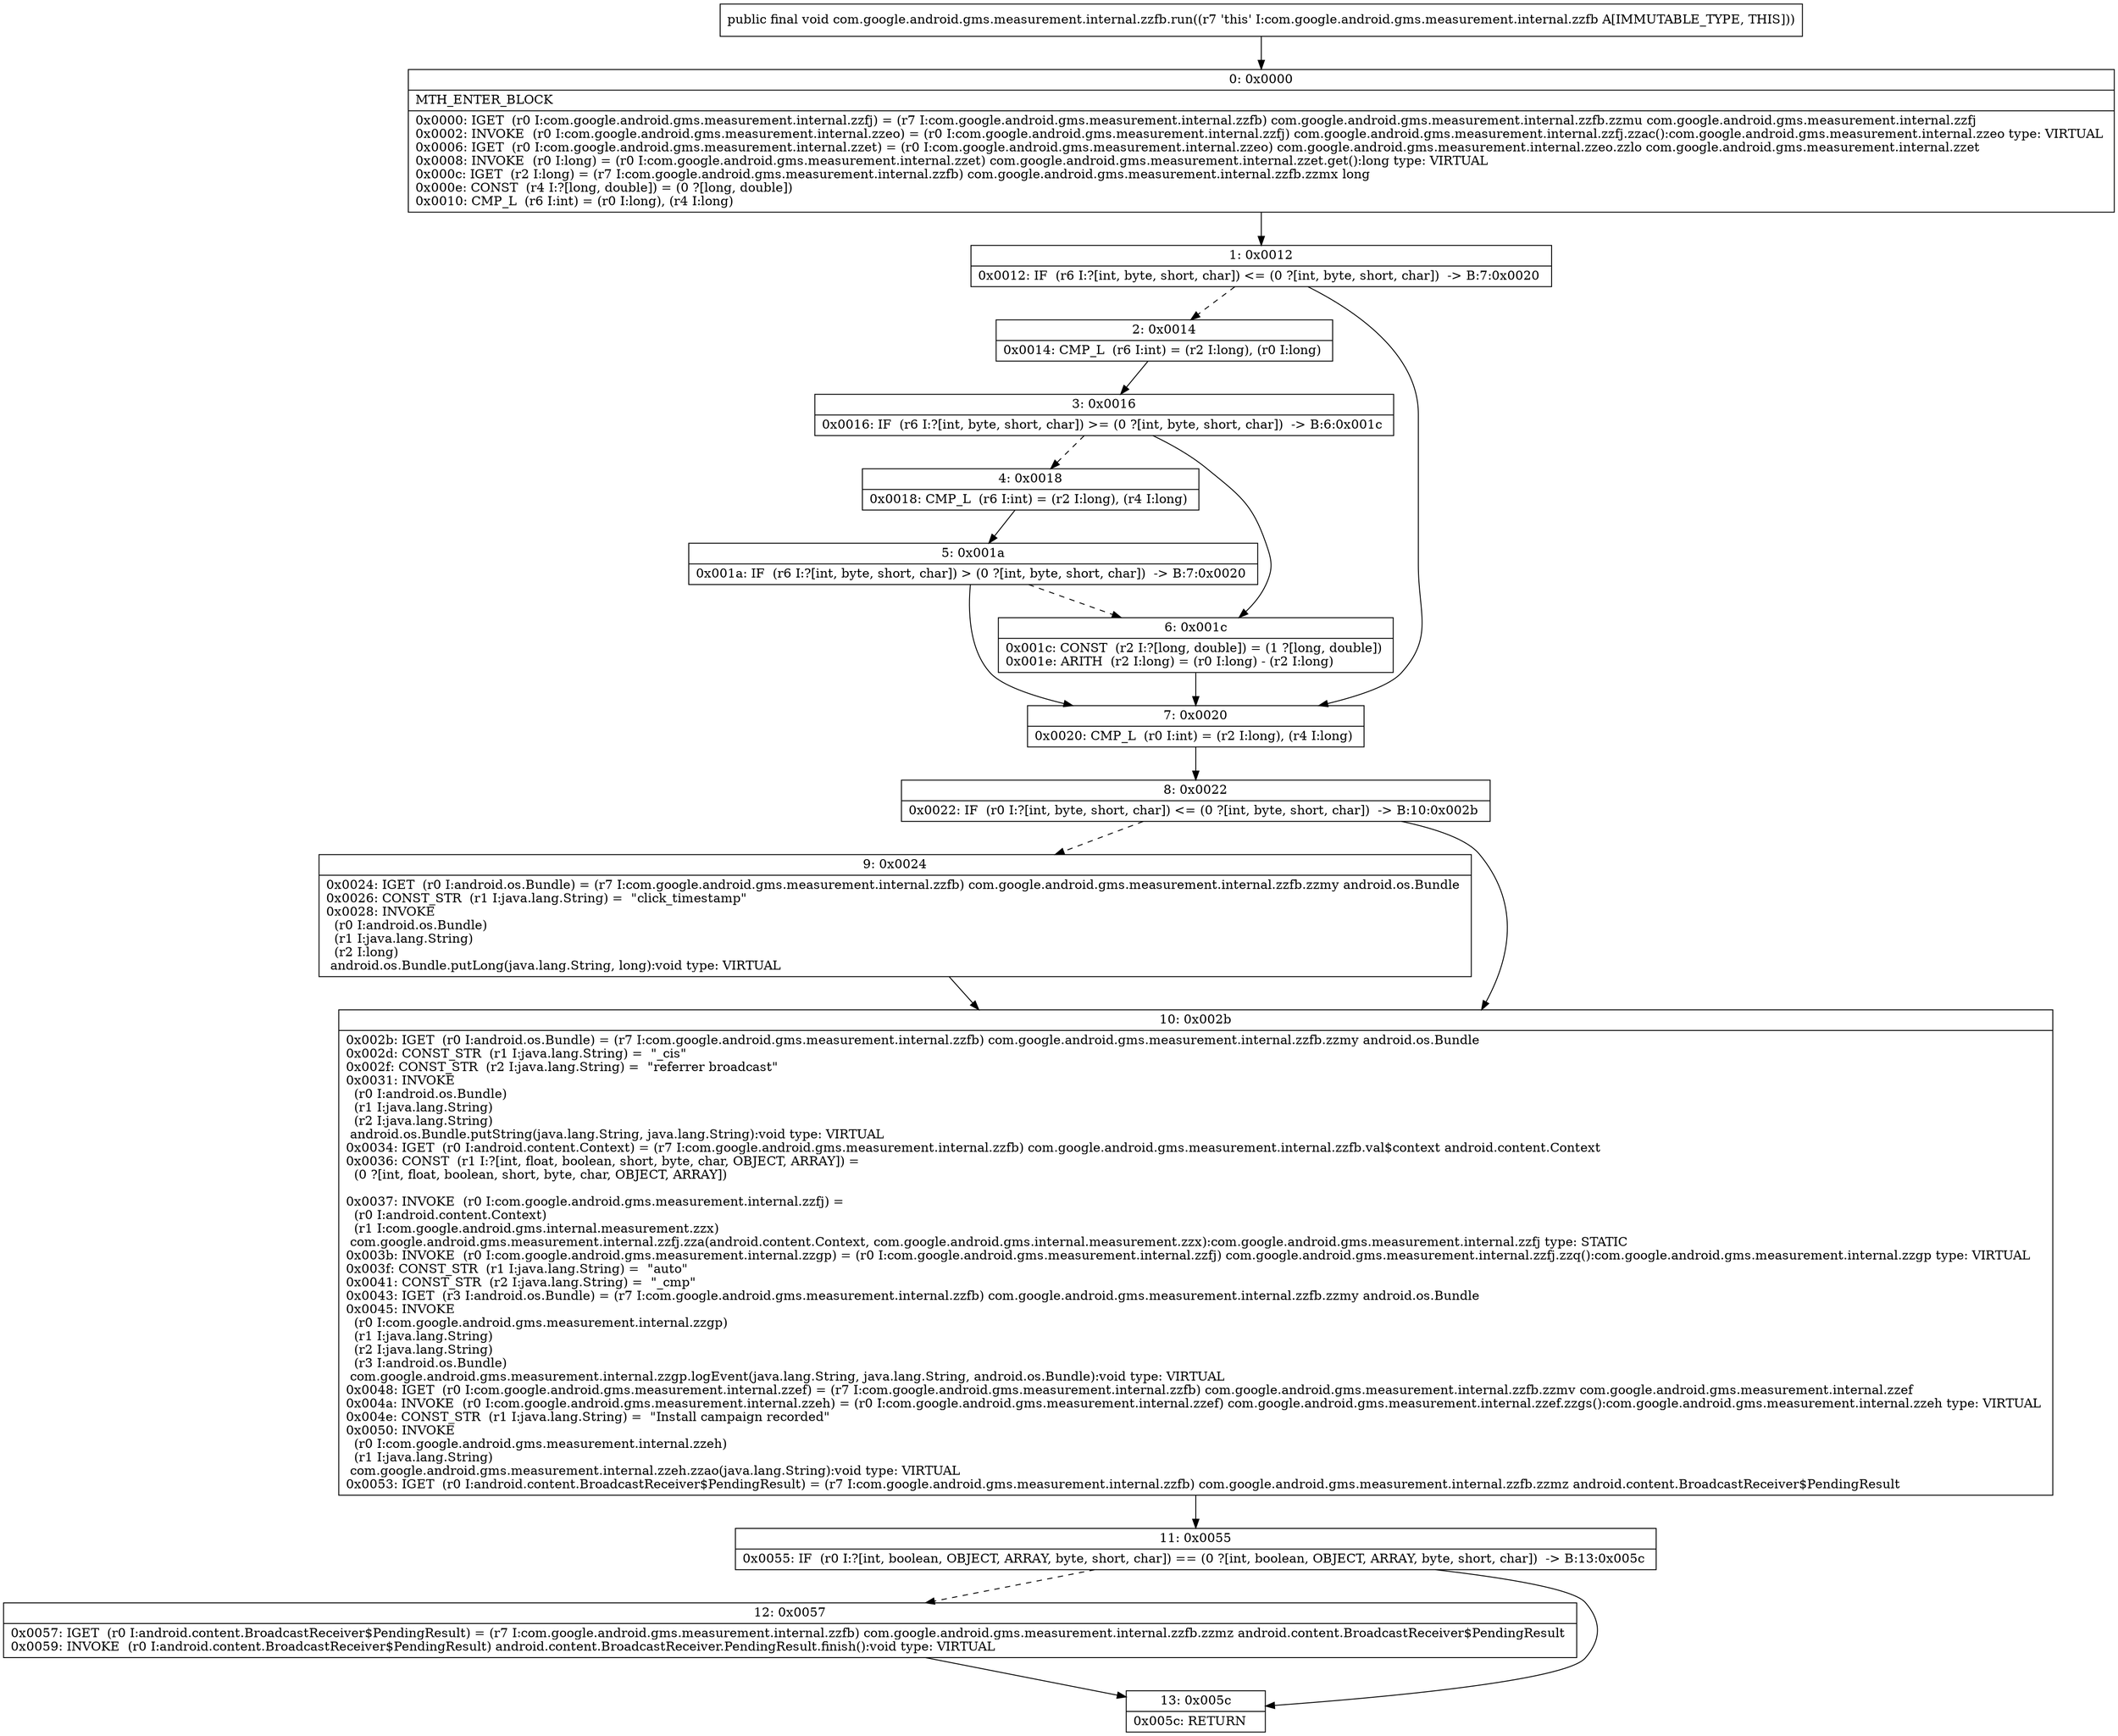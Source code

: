 digraph "CFG forcom.google.android.gms.measurement.internal.zzfb.run()V" {
Node_0 [shape=record,label="{0\:\ 0x0000|MTH_ENTER_BLOCK\l|0x0000: IGET  (r0 I:com.google.android.gms.measurement.internal.zzfj) = (r7 I:com.google.android.gms.measurement.internal.zzfb) com.google.android.gms.measurement.internal.zzfb.zzmu com.google.android.gms.measurement.internal.zzfj \l0x0002: INVOKE  (r0 I:com.google.android.gms.measurement.internal.zzeo) = (r0 I:com.google.android.gms.measurement.internal.zzfj) com.google.android.gms.measurement.internal.zzfj.zzac():com.google.android.gms.measurement.internal.zzeo type: VIRTUAL \l0x0006: IGET  (r0 I:com.google.android.gms.measurement.internal.zzet) = (r0 I:com.google.android.gms.measurement.internal.zzeo) com.google.android.gms.measurement.internal.zzeo.zzlo com.google.android.gms.measurement.internal.zzet \l0x0008: INVOKE  (r0 I:long) = (r0 I:com.google.android.gms.measurement.internal.zzet) com.google.android.gms.measurement.internal.zzet.get():long type: VIRTUAL \l0x000c: IGET  (r2 I:long) = (r7 I:com.google.android.gms.measurement.internal.zzfb) com.google.android.gms.measurement.internal.zzfb.zzmx long \l0x000e: CONST  (r4 I:?[long, double]) = (0 ?[long, double]) \l0x0010: CMP_L  (r6 I:int) = (r0 I:long), (r4 I:long) \l}"];
Node_1 [shape=record,label="{1\:\ 0x0012|0x0012: IF  (r6 I:?[int, byte, short, char]) \<= (0 ?[int, byte, short, char])  \-\> B:7:0x0020 \l}"];
Node_2 [shape=record,label="{2\:\ 0x0014|0x0014: CMP_L  (r6 I:int) = (r2 I:long), (r0 I:long) \l}"];
Node_3 [shape=record,label="{3\:\ 0x0016|0x0016: IF  (r6 I:?[int, byte, short, char]) \>= (0 ?[int, byte, short, char])  \-\> B:6:0x001c \l}"];
Node_4 [shape=record,label="{4\:\ 0x0018|0x0018: CMP_L  (r6 I:int) = (r2 I:long), (r4 I:long) \l}"];
Node_5 [shape=record,label="{5\:\ 0x001a|0x001a: IF  (r6 I:?[int, byte, short, char]) \> (0 ?[int, byte, short, char])  \-\> B:7:0x0020 \l}"];
Node_6 [shape=record,label="{6\:\ 0x001c|0x001c: CONST  (r2 I:?[long, double]) = (1 ?[long, double]) \l0x001e: ARITH  (r2 I:long) = (r0 I:long) \- (r2 I:long) \l}"];
Node_7 [shape=record,label="{7\:\ 0x0020|0x0020: CMP_L  (r0 I:int) = (r2 I:long), (r4 I:long) \l}"];
Node_8 [shape=record,label="{8\:\ 0x0022|0x0022: IF  (r0 I:?[int, byte, short, char]) \<= (0 ?[int, byte, short, char])  \-\> B:10:0x002b \l}"];
Node_9 [shape=record,label="{9\:\ 0x0024|0x0024: IGET  (r0 I:android.os.Bundle) = (r7 I:com.google.android.gms.measurement.internal.zzfb) com.google.android.gms.measurement.internal.zzfb.zzmy android.os.Bundle \l0x0026: CONST_STR  (r1 I:java.lang.String) =  \"click_timestamp\" \l0x0028: INVOKE  \l  (r0 I:android.os.Bundle)\l  (r1 I:java.lang.String)\l  (r2 I:long)\l android.os.Bundle.putLong(java.lang.String, long):void type: VIRTUAL \l}"];
Node_10 [shape=record,label="{10\:\ 0x002b|0x002b: IGET  (r0 I:android.os.Bundle) = (r7 I:com.google.android.gms.measurement.internal.zzfb) com.google.android.gms.measurement.internal.zzfb.zzmy android.os.Bundle \l0x002d: CONST_STR  (r1 I:java.lang.String) =  \"_cis\" \l0x002f: CONST_STR  (r2 I:java.lang.String) =  \"referrer broadcast\" \l0x0031: INVOKE  \l  (r0 I:android.os.Bundle)\l  (r1 I:java.lang.String)\l  (r2 I:java.lang.String)\l android.os.Bundle.putString(java.lang.String, java.lang.String):void type: VIRTUAL \l0x0034: IGET  (r0 I:android.content.Context) = (r7 I:com.google.android.gms.measurement.internal.zzfb) com.google.android.gms.measurement.internal.zzfb.val$context android.content.Context \l0x0036: CONST  (r1 I:?[int, float, boolean, short, byte, char, OBJECT, ARRAY]) = \l  (0 ?[int, float, boolean, short, byte, char, OBJECT, ARRAY])\l \l0x0037: INVOKE  (r0 I:com.google.android.gms.measurement.internal.zzfj) = \l  (r0 I:android.content.Context)\l  (r1 I:com.google.android.gms.internal.measurement.zzx)\l com.google.android.gms.measurement.internal.zzfj.zza(android.content.Context, com.google.android.gms.internal.measurement.zzx):com.google.android.gms.measurement.internal.zzfj type: STATIC \l0x003b: INVOKE  (r0 I:com.google.android.gms.measurement.internal.zzgp) = (r0 I:com.google.android.gms.measurement.internal.zzfj) com.google.android.gms.measurement.internal.zzfj.zzq():com.google.android.gms.measurement.internal.zzgp type: VIRTUAL \l0x003f: CONST_STR  (r1 I:java.lang.String) =  \"auto\" \l0x0041: CONST_STR  (r2 I:java.lang.String) =  \"_cmp\" \l0x0043: IGET  (r3 I:android.os.Bundle) = (r7 I:com.google.android.gms.measurement.internal.zzfb) com.google.android.gms.measurement.internal.zzfb.zzmy android.os.Bundle \l0x0045: INVOKE  \l  (r0 I:com.google.android.gms.measurement.internal.zzgp)\l  (r1 I:java.lang.String)\l  (r2 I:java.lang.String)\l  (r3 I:android.os.Bundle)\l com.google.android.gms.measurement.internal.zzgp.logEvent(java.lang.String, java.lang.String, android.os.Bundle):void type: VIRTUAL \l0x0048: IGET  (r0 I:com.google.android.gms.measurement.internal.zzef) = (r7 I:com.google.android.gms.measurement.internal.zzfb) com.google.android.gms.measurement.internal.zzfb.zzmv com.google.android.gms.measurement.internal.zzef \l0x004a: INVOKE  (r0 I:com.google.android.gms.measurement.internal.zzeh) = (r0 I:com.google.android.gms.measurement.internal.zzef) com.google.android.gms.measurement.internal.zzef.zzgs():com.google.android.gms.measurement.internal.zzeh type: VIRTUAL \l0x004e: CONST_STR  (r1 I:java.lang.String) =  \"Install campaign recorded\" \l0x0050: INVOKE  \l  (r0 I:com.google.android.gms.measurement.internal.zzeh)\l  (r1 I:java.lang.String)\l com.google.android.gms.measurement.internal.zzeh.zzao(java.lang.String):void type: VIRTUAL \l0x0053: IGET  (r0 I:android.content.BroadcastReceiver$PendingResult) = (r7 I:com.google.android.gms.measurement.internal.zzfb) com.google.android.gms.measurement.internal.zzfb.zzmz android.content.BroadcastReceiver$PendingResult \l}"];
Node_11 [shape=record,label="{11\:\ 0x0055|0x0055: IF  (r0 I:?[int, boolean, OBJECT, ARRAY, byte, short, char]) == (0 ?[int, boolean, OBJECT, ARRAY, byte, short, char])  \-\> B:13:0x005c \l}"];
Node_12 [shape=record,label="{12\:\ 0x0057|0x0057: IGET  (r0 I:android.content.BroadcastReceiver$PendingResult) = (r7 I:com.google.android.gms.measurement.internal.zzfb) com.google.android.gms.measurement.internal.zzfb.zzmz android.content.BroadcastReceiver$PendingResult \l0x0059: INVOKE  (r0 I:android.content.BroadcastReceiver$PendingResult) android.content.BroadcastReceiver.PendingResult.finish():void type: VIRTUAL \l}"];
Node_13 [shape=record,label="{13\:\ 0x005c|0x005c: RETURN   \l}"];
MethodNode[shape=record,label="{public final void com.google.android.gms.measurement.internal.zzfb.run((r7 'this' I:com.google.android.gms.measurement.internal.zzfb A[IMMUTABLE_TYPE, THIS])) }"];
MethodNode -> Node_0;
Node_0 -> Node_1;
Node_1 -> Node_2[style=dashed];
Node_1 -> Node_7;
Node_2 -> Node_3;
Node_3 -> Node_4[style=dashed];
Node_3 -> Node_6;
Node_4 -> Node_5;
Node_5 -> Node_6[style=dashed];
Node_5 -> Node_7;
Node_6 -> Node_7;
Node_7 -> Node_8;
Node_8 -> Node_9[style=dashed];
Node_8 -> Node_10;
Node_9 -> Node_10;
Node_10 -> Node_11;
Node_11 -> Node_12[style=dashed];
Node_11 -> Node_13;
Node_12 -> Node_13;
}

